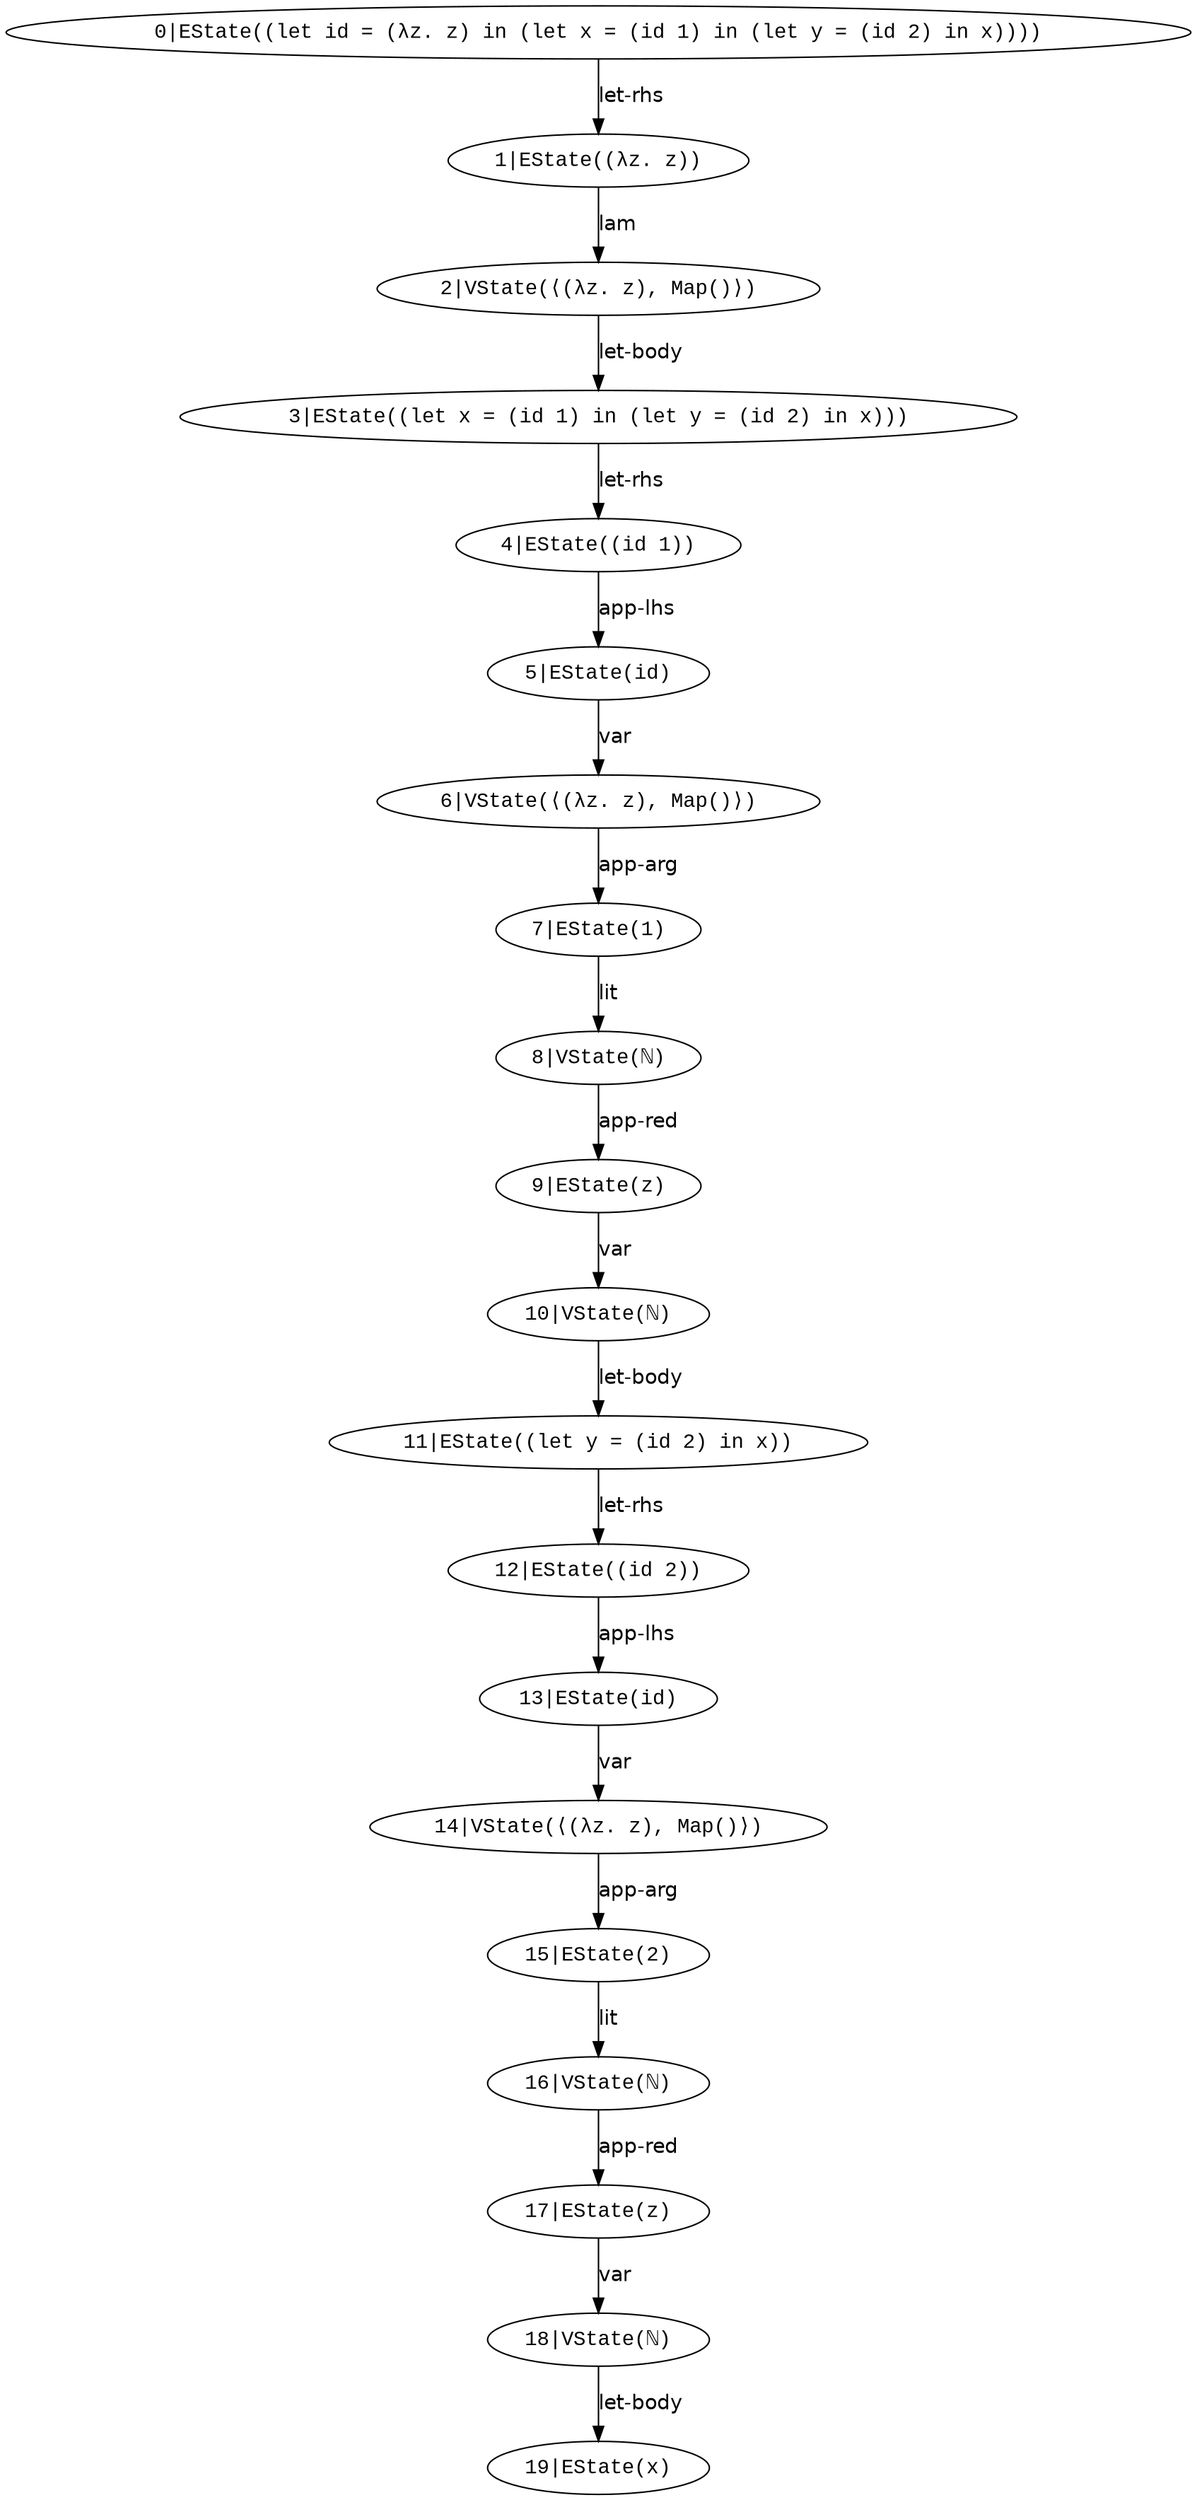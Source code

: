 digraph G {
  node [fontname = "Courier New"];
  edge [fontname = "helvetica"];
  0 -> 1 [label="let-rhs"];
  1 -> 2 [label="lam"];
  2 -> 3 [label="let-body"];
  3 -> 4 [label="let-rhs"];
  4 -> 5 [label="app-lhs"];
  5 -> 6 [label="var"];
  6 -> 7 [label="app-arg"];
  7 -> 8 [label="lit"];
  8 -> 9 [label="app-red"];
  9 -> 10 [label="var"];
  10 -> 11 [label="let-body"];
  11 -> 12 [label="let-rhs"];
  12 -> 13 [label="app-lhs"];
  13 -> 14 [label="var"];
  14 -> 15 [label="app-arg"];
  15 -> 16 [label="lit"];
  16 -> 17 [label="app-red"];
  17 -> 18 [label="var"];
  18 -> 19 [label="let-body"];
  16 [label="16|VState(ℕ)"];
  14 [label="14|VState(⟨(λz. z), Map()⟩)"];
  7 [label="7|EState(1)"];
  19 [label="19|EState(x)"];
  4 [label="4|EState((id 1))"];
  1 [label="1|EState((λz. z))"];
  12 [label="12|EState((id 2))"];
  17 [label="17|EState(z)"];
  15 [label="15|EState(2)"];
  18 [label="18|VState(ℕ)"];
  9 [label="9|EState(z)"];
  0 [label="0|EState((let id = (λz. z) in (let x = (id 1) in (let y = (id 2) in x))))"];
  8 [label="8|VState(ℕ)"];
  3 [label="3|EState((let x = (id 1) in (let y = (id 2) in x)))"];
  13 [label="13|EState(id)"];
  6 [label="6|VState(⟨(λz. z), Map()⟩)"];
  10 [label="10|VState(ℕ)"];
  2 [label="2|VState(⟨(λz. z), Map()⟩)"];
  11 [label="11|EState((let y = (id 2) in x))"];
  5 [label="5|EState(id)"];
}
